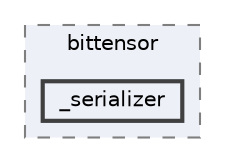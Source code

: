 digraph "/Users/macthrasher/bittensor/bittensor/_serializer"
{
 // LATEX_PDF_SIZE
  bgcolor="transparent";
  edge [fontname=Helvetica,fontsize=10,labelfontname=Helvetica,labelfontsize=10];
  node [fontname=Helvetica,fontsize=10,shape=box,height=0.2,width=0.4];
  compound=true
  subgraph clusterdir_f169d542b9721b111e65b1075befb384 {
    graph [ bgcolor="#edf0f7", pencolor="grey50", label="bittensor", fontname=Helvetica,fontsize=10 style="filled,dashed", URL="dir_f169d542b9721b111e65b1075befb384.html",tooltip=""]
  dir_f0f41fc8c2e53e8c1f3d6a7533dbf935 [label="_serializer", fillcolor="#edf0f7", color="grey25", style="filled,bold", URL="dir_f0f41fc8c2e53e8c1f3d6a7533dbf935.html",tooltip=""];
  }
}
